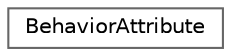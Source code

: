 digraph "Graphical Class Hierarchy"
{
 // LATEX_PDF_SIZE
  bgcolor="transparent";
  edge [fontname=Helvetica,fontsize=10,labelfontname=Helvetica,labelfontsize=10];
  node [fontname=Helvetica,fontsize=10,shape=box,height=0.2,width=0.4];
  rankdir="LR";
  Node0 [id="Node000000",label="BehaviorAttribute",height=0.2,width=0.4,color="grey40", fillcolor="white", style="filled",URL="$unionBehaviorAttribute.html",tooltip="Union representing different types of behavior attributes."];
}
